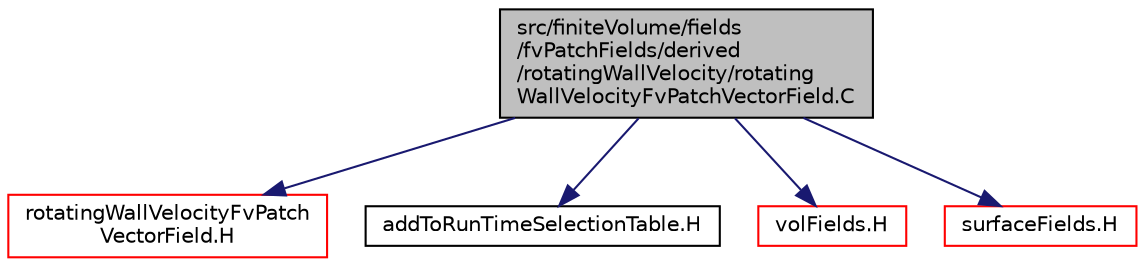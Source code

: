 digraph "src/finiteVolume/fields/fvPatchFields/derived/rotatingWallVelocity/rotatingWallVelocityFvPatchVectorField.C"
{
  bgcolor="transparent";
  edge [fontname="Helvetica",fontsize="10",labelfontname="Helvetica",labelfontsize="10"];
  node [fontname="Helvetica",fontsize="10",shape=record];
  Node0 [label="src/finiteVolume/fields\l/fvPatchFields/derived\l/rotatingWallVelocity/rotating\lWallVelocityFvPatchVectorField.C",height=0.2,width=0.4,color="black", fillcolor="grey75", style="filled", fontcolor="black"];
  Node0 -> Node1 [color="midnightblue",fontsize="10",style="solid",fontname="Helvetica"];
  Node1 [label="rotatingWallVelocityFvPatch\lVectorField.H",height=0.2,width=0.4,color="red",URL="$a02393.html"];
  Node0 -> Node218 [color="midnightblue",fontsize="10",style="solid",fontname="Helvetica"];
  Node218 [label="addToRunTimeSelectionTable.H",height=0.2,width=0.4,color="black",URL="$a09989.html",tooltip="Macros for easy insertion into run-time selection tables. "];
  Node0 -> Node219 [color="midnightblue",fontsize="10",style="solid",fontname="Helvetica"];
  Node219 [label="volFields.H",height=0.2,width=0.4,color="red",URL="$a02912.html"];
  Node0 -> Node321 [color="midnightblue",fontsize="10",style="solid",fontname="Helvetica"];
  Node321 [label="surfaceFields.H",height=0.2,width=0.4,color="red",URL="$a02897.html",tooltip="Foam::surfaceFields. "];
}
